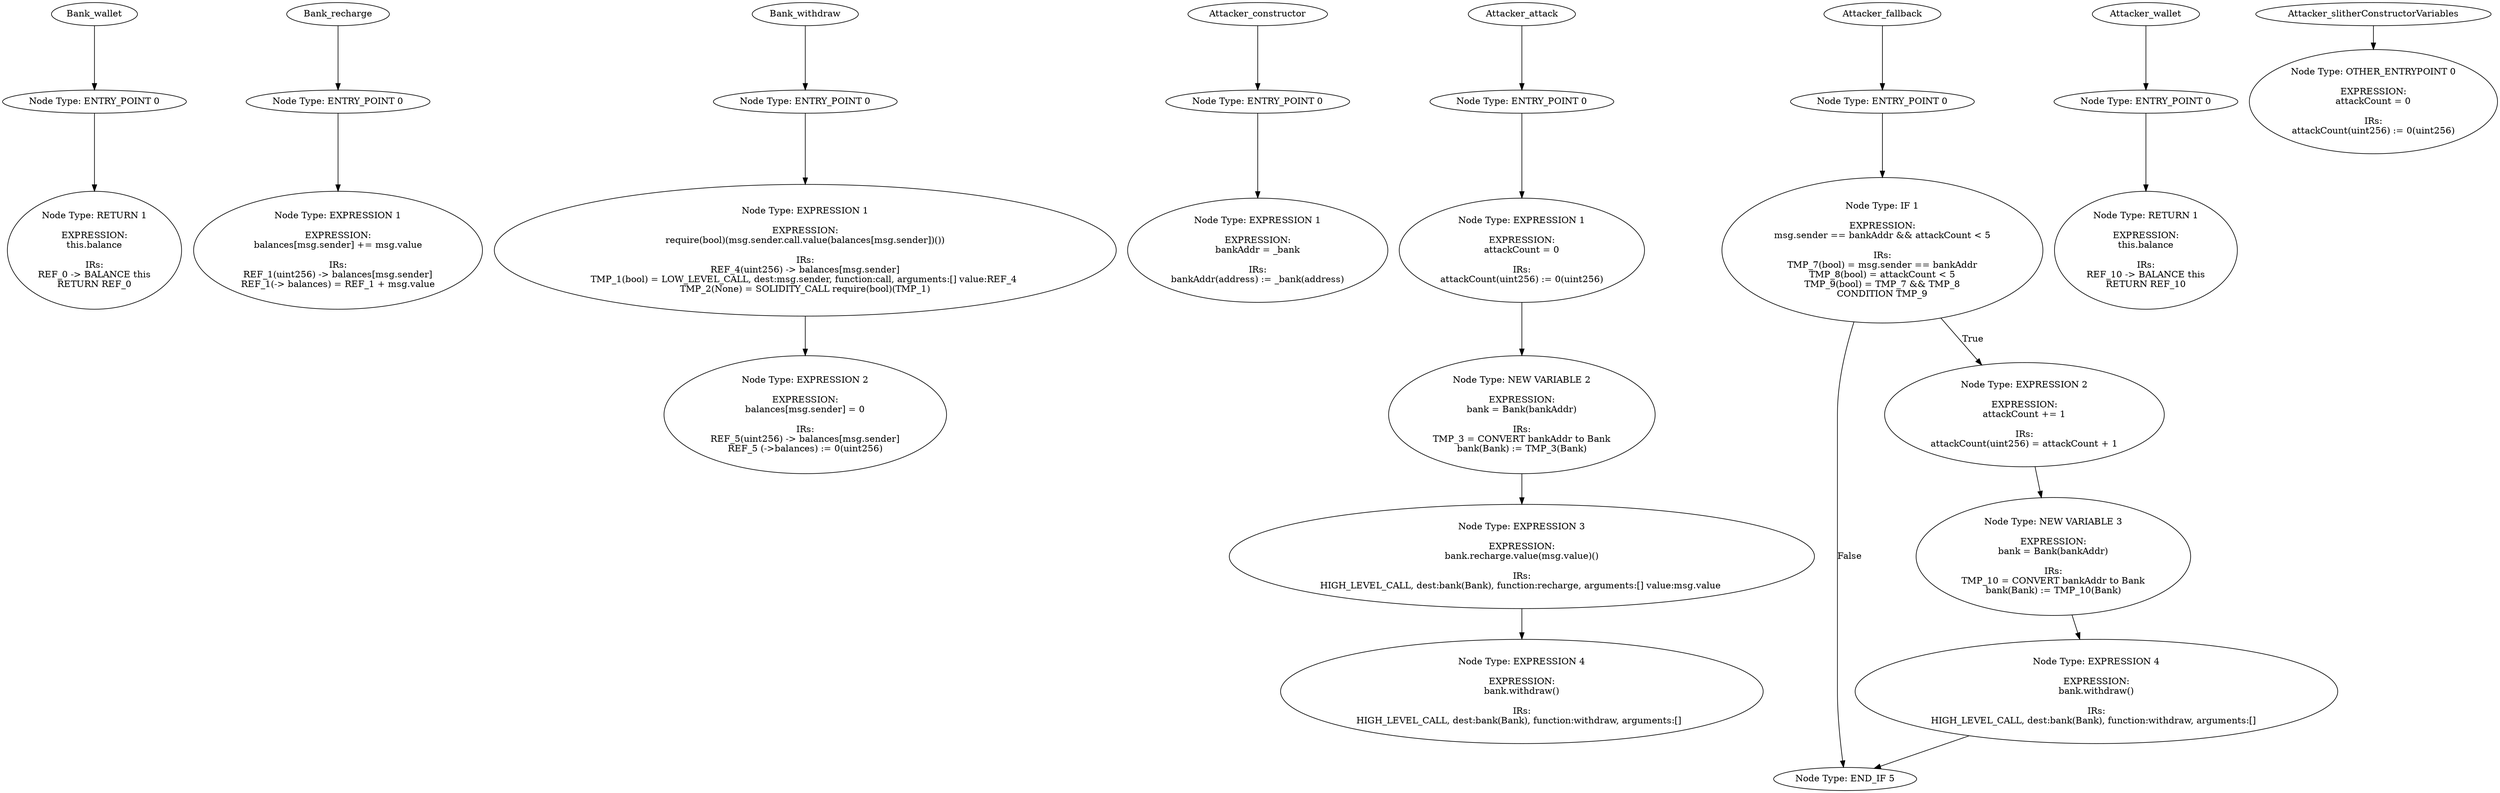 digraph "" {
	Bank_wallet_1	[label="Node Type: RETURN 1

EXPRESSION:
this.balance

IRs:
REF_0 -> BALANCE this
RETURN REF_0"];
	Bank_wallet_0	[label="Node Type: ENTRY_POINT 0
"];
	Bank_wallet_0 -> Bank_wallet_1	[key=0];
	"Bank_wallet_function.name"	[contract=Bank,
		label=Bank_wallet];
	"Bank_wallet_function.name" -> Bank_wallet_0	[key=0];
	Bank_recharge_1	[label="Node Type: EXPRESSION 1

EXPRESSION:
balances[msg.sender] += msg.value

IRs:
REF_1(uint256) -> balances[msg.sender]
REF_1(-> balances) = \
REF_1 + msg.value"];
	Bank_recharge_0	[label="Node Type: ENTRY_POINT 0
"];
	Bank_recharge_0 -> Bank_recharge_1	[key=0];
	"Bank_recharge_function.name"	[contract=Bank,
		label=Bank_recharge];
	"Bank_recharge_function.name" -> Bank_recharge_0	[key=0];
	Bank_withdraw_0	[label="Node Type: ENTRY_POINT 0
"];
	Bank_withdraw_1	[label="Node Type: EXPRESSION 1

EXPRESSION:
require(bool)(msg.sender.call.value(balances[msg.sender])())

IRs:
REF_4(uint256) -> balances[\
msg.sender]
TMP_1(bool) = LOW_LEVEL_CALL, dest:msg.sender, function:call, arguments:[] value:REF_4 
TMP_2(None) = SOLIDITY_CALL \
require(bool)(TMP_1)"];
	Bank_withdraw_0 -> Bank_withdraw_1	[key=0];
	Bank_withdraw_2	[label="Node Type: EXPRESSION 2

EXPRESSION:
balances[msg.sender] = 0

IRs:
REF_5(uint256) -> balances[msg.sender]
REF_5 (->balances) := \
0(uint256)"];
	Bank_withdraw_1 -> Bank_withdraw_2	[key=0];
	"Bank_withdraw_function.name"	[contract=Bank,
		label=Bank_withdraw];
	"Bank_withdraw_function.name" -> Bank_withdraw_0	[key=0];
	Attacker_constructor_1	[label="Node Type: EXPRESSION 1

EXPRESSION:
bankAddr = _bank

IRs:
bankAddr(address) := _bank(address)"];
	Attacker_constructor_0	[label="Node Type: ENTRY_POINT 0
"];
	Attacker_constructor_0 -> Attacker_constructor_1	[key=0];
	"Attacker_constructor_function.name"	[contract=Attacker,
		label=Attacker_constructor];
	"Attacker_constructor_function.name" -> Attacker_constructor_0	[key=0];
	Attacker_attack_0	[label="Node Type: ENTRY_POINT 0
"];
	Attacker_attack_1	[label="Node Type: EXPRESSION 1

EXPRESSION:
attackCount = 0

IRs:
attackCount(uint256) := 0(uint256)"];
	Attacker_attack_0 -> Attacker_attack_1	[key=0];
	Attacker_attack_2	[label="Node Type: NEW VARIABLE 2

EXPRESSION:
bank = Bank(bankAddr)

IRs:
TMP_3 = CONVERT bankAddr to Bank
bank(Bank) := TMP_3(Bank)"];
	Attacker_attack_1 -> Attacker_attack_2	[key=0];
	Attacker_attack_3	[label="Node Type: EXPRESSION 3

EXPRESSION:
bank.recharge.value(msg.value)()

IRs:
HIGH_LEVEL_CALL, dest:bank(Bank), function:recharge, \
arguments:[] value:msg.value "];
	Attacker_attack_2 -> Attacker_attack_3	[key=0];
	Attacker_attack_4	[label="Node Type: EXPRESSION 4

EXPRESSION:
bank.withdraw()

IRs:
HIGH_LEVEL_CALL, dest:bank(Bank), function:withdraw, arguments:[]  "];
	Attacker_attack_3 -> Attacker_attack_4	[key=0];
	"Attacker_attack_function.name"	[contract=Attacker,
		label=Attacker_attack];
	"Attacker_attack_function.name" -> Attacker_attack_0	[key=0];
	Attacker_fallback_5	[label="Node Type: END_IF 5
"];
	Attacker_fallback_1	[label="Node Type: IF 1

EXPRESSION:
msg.sender == bankAddr && attackCount < 5

IRs:
TMP_7(bool) = msg.sender == bankAddr
TMP_8(bool) = \
attackCount < 5
TMP_9(bool) = TMP_7 && TMP_8
CONDITION TMP_9"];
	Attacker_fallback_1 -> Attacker_fallback_5	[key=0,
		label=False];
	Attacker_fallback_2	[label="Node Type: EXPRESSION 2

EXPRESSION:
attackCount += 1

IRs:
attackCount(uint256) = attackCount + 1"];
	Attacker_fallback_1 -> Attacker_fallback_2	[key=0,
		label=True];
	Attacker_fallback_0	[label="Node Type: ENTRY_POINT 0
"];
	Attacker_fallback_0 -> Attacker_fallback_1	[key=0];
	Attacker_fallback_3	[label="Node Type: NEW VARIABLE 3

EXPRESSION:
bank = Bank(bankAddr)

IRs:
TMP_10 = CONVERT bankAddr to Bank
bank(Bank) := TMP_10(Bank)"];
	Attacker_fallback_2 -> Attacker_fallback_3	[key=0];
	Attacker_fallback_4	[label="Node Type: EXPRESSION 4

EXPRESSION:
bank.withdraw()

IRs:
HIGH_LEVEL_CALL, dest:bank(Bank), function:withdraw, arguments:[]  "];
	Attacker_fallback_3 -> Attacker_fallback_4	[key=0];
	"Attacker_fallback_function.name"	[contract=Attacker,
		label=Attacker_fallback];
	"Attacker_fallback_function.name" -> Attacker_fallback_0	[key=0];
	Attacker_fallback_4 -> Attacker_fallback_5	[key=0];
	Attacker_wallet_1	[label="Node Type: RETURN 1

EXPRESSION:
this.balance

IRs:
REF_10 -> BALANCE this
RETURN REF_10"];
	Attacker_wallet_0	[label="Node Type: ENTRY_POINT 0
"];
	Attacker_wallet_0 -> Attacker_wallet_1	[key=0];
	"Attacker_wallet_function.name"	[contract=Attacker,
		label=Attacker_wallet];
	"Attacker_wallet_function.name" -> Attacker_wallet_0	[key=0];
	Attacker_slitherConstructorVariables_0	[label="Node Type: OTHER_ENTRYPOINT 0

EXPRESSION:
attackCount = 0

IRs:
attackCount(uint256) := 0(uint256)"];
	"Attacker_slitherConstructorVariables_function.name"	[contract=Attacker,
		label=Attacker_slitherConstructorVariables];
	"Attacker_slitherConstructorVariables_function.name" -> Attacker_slitherConstructorVariables_0	[key=0];
}
